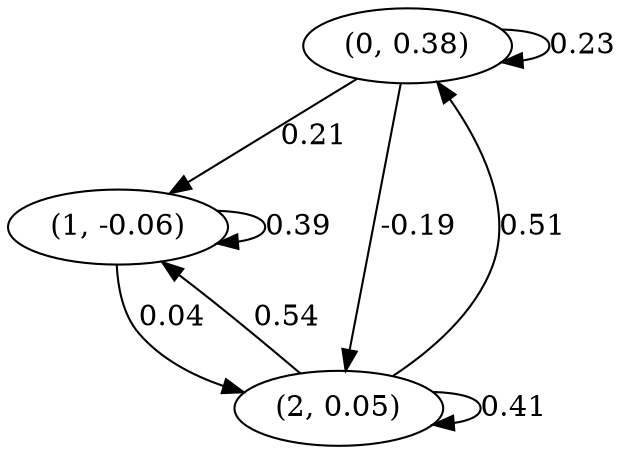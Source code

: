 digraph {
    0 [ label = "(0, 0.38)" ]
    1 [ label = "(1, -0.06)" ]
    2 [ label = "(2, 0.05)" ]
    0 -> 0 [ label = "0.23" ]
    1 -> 1 [ label = "0.39" ]
    2 -> 2 [ label = "0.41" ]
    2 -> 0 [ label = "0.51" ]
    0 -> 1 [ label = "0.21" ]
    2 -> 1 [ label = "0.54" ]
    0 -> 2 [ label = "-0.19" ]
    1 -> 2 [ label = "0.04" ]
}

